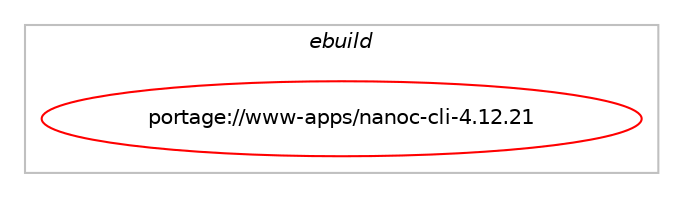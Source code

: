 digraph prolog {

# *************
# Graph options
# *************

newrank=true;
concentrate=true;
compound=true;
graph [rankdir=LR,fontname=Helvetica,fontsize=10,ranksep=1.5];#, ranksep=2.5, nodesep=0.2];
edge  [arrowhead=vee];
node  [fontname=Helvetica,fontsize=10];

# **********
# The ebuild
# **********

subgraph cluster_leftcol {
color=gray;
label=<<i>ebuild</i>>;
id [label="portage://www-apps/nanoc-cli-4.12.21", color=red, width=4, href="../www-apps/nanoc-cli-4.12.21.svg"];
}

# ****************
# The dependencies
# ****************

subgraph cluster_midcol {
color=gray;
label=<<i>dependencies</i>>;
subgraph cluster_compile {
fillcolor="#eeeeee";
style=filled;
label=<<i>compile</i>>;
# *** BEGIN UNKNOWN DEPENDENCY TYPE (TODO) ***
# id -> equal(use_conditional_group(positive,ruby_targets_ruby31,portage://www-apps/nanoc-cli-4.12.21,[package_dependency(portage://www-apps/nanoc-cli-4.12.21,install,no,dev-lang,ruby,none,[,,],[slot(3.1)],[])]))
# *** END UNKNOWN DEPENDENCY TYPE (TODO) ***

# *** BEGIN UNKNOWN DEPENDENCY TYPE (TODO) ***
# id -> equal(use_conditional_group(positive,ruby_targets_ruby31,portage://www-apps/nanoc-cli-4.12.21,[package_dependency(portage://www-apps/nanoc-cli-4.12.21,install,no,virtual,rubygems,none,[,,],[],[use(enable(ruby_targets_ruby31),negative)])]))
# *** END UNKNOWN DEPENDENCY TYPE (TODO) ***

# *** BEGIN UNKNOWN DEPENDENCY TYPE (TODO) ***
# id -> equal(use_conditional_group(positive,ruby_targets_ruby32,portage://www-apps/nanoc-cli-4.12.21,[package_dependency(portage://www-apps/nanoc-cli-4.12.21,install,no,dev-lang,ruby,none,[,,],[slot(3.2)],[])]))
# *** END UNKNOWN DEPENDENCY TYPE (TODO) ***

# *** BEGIN UNKNOWN DEPENDENCY TYPE (TODO) ***
# id -> equal(use_conditional_group(positive,ruby_targets_ruby32,portage://www-apps/nanoc-cli-4.12.21,[package_dependency(portage://www-apps/nanoc-cli-4.12.21,install,no,virtual,rubygems,none,[,,],[],[use(enable(ruby_targets_ruby32),negative)])]))
# *** END UNKNOWN DEPENDENCY TYPE (TODO) ***

# *** BEGIN UNKNOWN DEPENDENCY TYPE (TODO) ***
# id -> equal(use_conditional_group(positive,ruby_targets_ruby33,portage://www-apps/nanoc-cli-4.12.21,[package_dependency(portage://www-apps/nanoc-cli-4.12.21,install,no,dev-lang,ruby,none,[,,],[slot(3.3)],[])]))
# *** END UNKNOWN DEPENDENCY TYPE (TODO) ***

# *** BEGIN UNKNOWN DEPENDENCY TYPE (TODO) ***
# id -> equal(use_conditional_group(positive,ruby_targets_ruby33,portage://www-apps/nanoc-cli-4.12.21,[package_dependency(portage://www-apps/nanoc-cli-4.12.21,install,no,virtual,rubygems,none,[,,],[],[use(enable(ruby_targets_ruby33),negative)])]))
# *** END UNKNOWN DEPENDENCY TYPE (TODO) ***

}
subgraph cluster_compileandrun {
fillcolor="#eeeeee";
style=filled;
label=<<i>compile and run</i>>;
}
subgraph cluster_run {
fillcolor="#eeeeee";
style=filled;
label=<<i>run</i>>;
# *** BEGIN UNKNOWN DEPENDENCY TYPE (TODO) ***
# id -> equal(use_conditional_group(positive,ruby_targets_ruby31,portage://www-apps/nanoc-cli-4.12.21,[package_dependency(portage://www-apps/nanoc-cli-4.12.21,run,no,dev-lang,ruby,none,[,,],[slot(3.1)],[])]))
# *** END UNKNOWN DEPENDENCY TYPE (TODO) ***

# *** BEGIN UNKNOWN DEPENDENCY TYPE (TODO) ***
# id -> equal(use_conditional_group(positive,ruby_targets_ruby31,portage://www-apps/nanoc-cli-4.12.21,[package_dependency(portage://www-apps/nanoc-cli-4.12.21,run,no,dev-ruby,cri,greaterequal,[2.15,,,2.15],[slot(0)],[use(enable(ruby_targets_ruby31),negative)]),package_dependency(portage://www-apps/nanoc-cli-4.12.21,run,no,dev-ruby,diff-lcs,greaterequal,[1.3,,,1.3],[slot(0)],[use(enable(ruby_targets_ruby31),negative)]),package_dependency(portage://www-apps/nanoc-cli-4.12.21,run,no,www-apps,nanoc-core,tilde,[4.12.21,,,4.12.21],[],[use(enable(ruby_targets_ruby31),negative)]),package_dependency(portage://www-apps/nanoc-cli-4.12.21,run,no,dev-ruby,pry,none,[,,],[],[use(enable(ruby_targets_ruby31),negative)]),package_dependency(portage://www-apps/nanoc-cli-4.12.21,run,no,dev-ruby,zeitwerk,greaterequal,[2.1,,,2.1],[slot(2)],[use(enable(ruby_targets_ruby31),negative)])]))
# *** END UNKNOWN DEPENDENCY TYPE (TODO) ***

# *** BEGIN UNKNOWN DEPENDENCY TYPE (TODO) ***
# id -> equal(use_conditional_group(positive,ruby_targets_ruby31,portage://www-apps/nanoc-cli-4.12.21,[package_dependency(portage://www-apps/nanoc-cli-4.12.21,run,no,virtual,rubygems,none,[,,],[],[use(enable(ruby_targets_ruby31),negative)])]))
# *** END UNKNOWN DEPENDENCY TYPE (TODO) ***

# *** BEGIN UNKNOWN DEPENDENCY TYPE (TODO) ***
# id -> equal(use_conditional_group(positive,ruby_targets_ruby32,portage://www-apps/nanoc-cli-4.12.21,[package_dependency(portage://www-apps/nanoc-cli-4.12.21,run,no,dev-lang,ruby,none,[,,],[slot(3.2)],[])]))
# *** END UNKNOWN DEPENDENCY TYPE (TODO) ***

# *** BEGIN UNKNOWN DEPENDENCY TYPE (TODO) ***
# id -> equal(use_conditional_group(positive,ruby_targets_ruby32,portage://www-apps/nanoc-cli-4.12.21,[package_dependency(portage://www-apps/nanoc-cli-4.12.21,run,no,dev-ruby,cri,greaterequal,[2.15,,,2.15],[slot(0)],[use(enable(ruby_targets_ruby32),negative)]),package_dependency(portage://www-apps/nanoc-cli-4.12.21,run,no,dev-ruby,diff-lcs,greaterequal,[1.3,,,1.3],[slot(0)],[use(enable(ruby_targets_ruby32),negative)]),package_dependency(portage://www-apps/nanoc-cli-4.12.21,run,no,www-apps,nanoc-core,tilde,[4.12.21,,,4.12.21],[],[use(enable(ruby_targets_ruby32),negative)]),package_dependency(portage://www-apps/nanoc-cli-4.12.21,run,no,dev-ruby,pry,none,[,,],[],[use(enable(ruby_targets_ruby32),negative)]),package_dependency(portage://www-apps/nanoc-cli-4.12.21,run,no,dev-ruby,zeitwerk,greaterequal,[2.1,,,2.1],[slot(2)],[use(enable(ruby_targets_ruby32),negative)])]))
# *** END UNKNOWN DEPENDENCY TYPE (TODO) ***

# *** BEGIN UNKNOWN DEPENDENCY TYPE (TODO) ***
# id -> equal(use_conditional_group(positive,ruby_targets_ruby32,portage://www-apps/nanoc-cli-4.12.21,[package_dependency(portage://www-apps/nanoc-cli-4.12.21,run,no,virtual,rubygems,none,[,,],[],[use(enable(ruby_targets_ruby32),negative)])]))
# *** END UNKNOWN DEPENDENCY TYPE (TODO) ***

# *** BEGIN UNKNOWN DEPENDENCY TYPE (TODO) ***
# id -> equal(use_conditional_group(positive,ruby_targets_ruby33,portage://www-apps/nanoc-cli-4.12.21,[package_dependency(portage://www-apps/nanoc-cli-4.12.21,run,no,dev-lang,ruby,none,[,,],[slot(3.3)],[])]))
# *** END UNKNOWN DEPENDENCY TYPE (TODO) ***

# *** BEGIN UNKNOWN DEPENDENCY TYPE (TODO) ***
# id -> equal(use_conditional_group(positive,ruby_targets_ruby33,portage://www-apps/nanoc-cli-4.12.21,[package_dependency(portage://www-apps/nanoc-cli-4.12.21,run,no,dev-ruby,cri,greaterequal,[2.15,,,2.15],[slot(0)],[use(enable(ruby_targets_ruby33),negative)]),package_dependency(portage://www-apps/nanoc-cli-4.12.21,run,no,dev-ruby,diff-lcs,greaterequal,[1.3,,,1.3],[slot(0)],[use(enable(ruby_targets_ruby33),negative)]),package_dependency(portage://www-apps/nanoc-cli-4.12.21,run,no,www-apps,nanoc-core,tilde,[4.12.21,,,4.12.21],[],[use(enable(ruby_targets_ruby33),negative)]),package_dependency(portage://www-apps/nanoc-cli-4.12.21,run,no,dev-ruby,pry,none,[,,],[],[use(enable(ruby_targets_ruby33),negative)]),package_dependency(portage://www-apps/nanoc-cli-4.12.21,run,no,dev-ruby,zeitwerk,greaterequal,[2.1,,,2.1],[slot(2)],[use(enable(ruby_targets_ruby33),negative)])]))
# *** END UNKNOWN DEPENDENCY TYPE (TODO) ***

# *** BEGIN UNKNOWN DEPENDENCY TYPE (TODO) ***
# id -> equal(use_conditional_group(positive,ruby_targets_ruby33,portage://www-apps/nanoc-cli-4.12.21,[package_dependency(portage://www-apps/nanoc-cli-4.12.21,run,no,virtual,rubygems,none,[,,],[],[use(enable(ruby_targets_ruby33),negative)])]))
# *** END UNKNOWN DEPENDENCY TYPE (TODO) ***

}
}

# **************
# The candidates
# **************

subgraph cluster_choices {
rank=same;
color=gray;
label=<<i>candidates</i>>;

}

}
